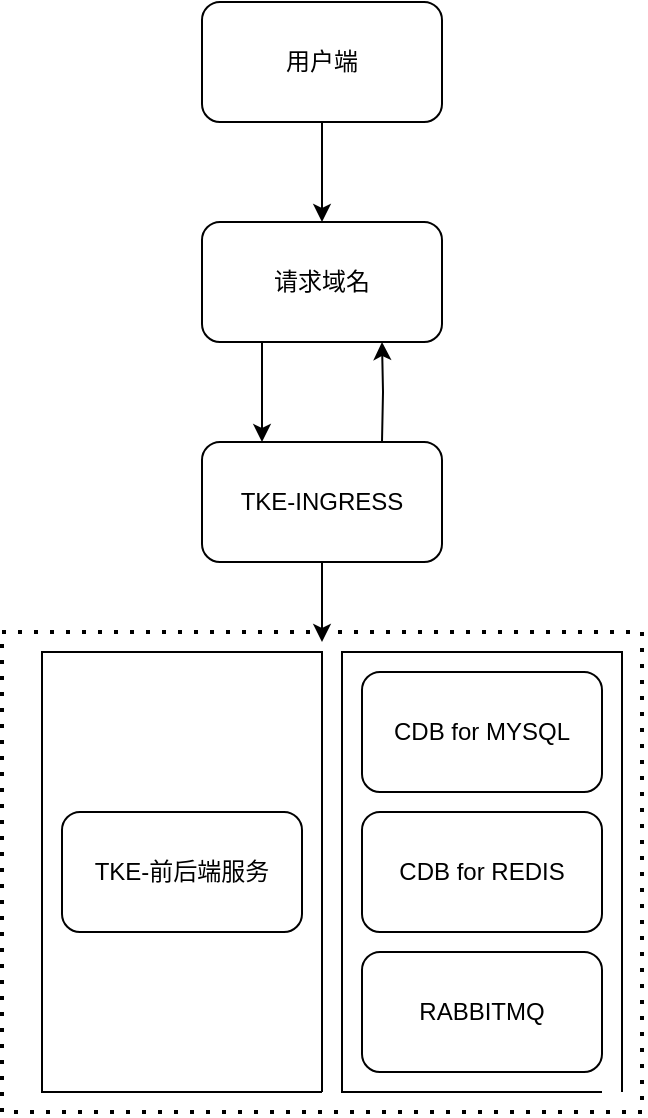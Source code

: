 <mxfile version="20.3.3" type="github">
  <diagram id="JptjXoEkWHTV2VQ5XntC" name="第 1 页">
    <mxGraphModel dx="930" dy="471" grid="1" gridSize="10" guides="1" tooltips="1" connect="1" arrows="1" fold="1" page="1" pageScale="1" pageWidth="827" pageHeight="1169" math="0" shadow="0">
      <root>
        <mxCell id="0" />
        <mxCell id="1" parent="0" />
        <mxCell id="Mqlbh3Q9kYg-rrgHjCD8-1" value="用户端" style="rounded=1;whiteSpace=wrap;html=1;" vertex="1" parent="1">
          <mxGeometry x="340" y="150" width="120" height="60" as="geometry" />
        </mxCell>
        <mxCell id="Mqlbh3Q9kYg-rrgHjCD8-8" style="edgeStyle=orthogonalEdgeStyle;rounded=0;orthogonalLoop=1;jettySize=auto;html=1;exitX=0.25;exitY=1;exitDx=0;exitDy=0;entryX=0.25;entryY=0;entryDx=0;entryDy=0;" edge="1" parent="1" source="Mqlbh3Q9kYg-rrgHjCD8-2">
          <mxGeometry relative="1" as="geometry">
            <mxPoint x="370" y="370" as="targetPoint" />
          </mxGeometry>
        </mxCell>
        <mxCell id="Mqlbh3Q9kYg-rrgHjCD8-2" value="请求域名" style="rounded=1;whiteSpace=wrap;html=1;" vertex="1" parent="1">
          <mxGeometry x="340" y="260" width="120" height="60" as="geometry" />
        </mxCell>
        <mxCell id="Mqlbh3Q9kYg-rrgHjCD8-3" value="" style="endArrow=classic;html=1;rounded=0;entryX=0.5;entryY=0;entryDx=0;entryDy=0;exitX=0.5;exitY=1;exitDx=0;exitDy=0;" edge="1" parent="1" source="Mqlbh3Q9kYg-rrgHjCD8-1" target="Mqlbh3Q9kYg-rrgHjCD8-2">
          <mxGeometry width="50" height="50" relative="1" as="geometry">
            <mxPoint x="390" y="310" as="sourcePoint" />
            <mxPoint x="440" y="260" as="targetPoint" />
          </mxGeometry>
        </mxCell>
        <mxCell id="Mqlbh3Q9kYg-rrgHjCD8-9" style="edgeStyle=orthogonalEdgeStyle;rounded=0;orthogonalLoop=1;jettySize=auto;html=1;exitX=0.75;exitY=0;exitDx=0;exitDy=0;entryX=0.75;entryY=1;entryDx=0;entryDy=0;" edge="1" parent="1" target="Mqlbh3Q9kYg-rrgHjCD8-2">
          <mxGeometry relative="1" as="geometry">
            <mxPoint x="430" y="370" as="sourcePoint" />
          </mxGeometry>
        </mxCell>
        <mxCell id="Mqlbh3Q9kYg-rrgHjCD8-15" style="edgeStyle=orthogonalEdgeStyle;rounded=0;orthogonalLoop=1;jettySize=auto;html=1;exitX=0.5;exitY=1;exitDx=0;exitDy=0;" edge="1" parent="1" source="Mqlbh3Q9kYg-rrgHjCD8-6">
          <mxGeometry relative="1" as="geometry">
            <mxPoint x="400" y="470" as="targetPoint" />
          </mxGeometry>
        </mxCell>
        <mxCell id="Mqlbh3Q9kYg-rrgHjCD8-6" value="TKE-INGRESS" style="rounded=1;whiteSpace=wrap;html=1;" vertex="1" parent="1">
          <mxGeometry x="340" y="370" width="120" height="60" as="geometry" />
        </mxCell>
        <mxCell id="Mqlbh3Q9kYg-rrgHjCD8-10" value="TKE-前后端服务" style="rounded=1;whiteSpace=wrap;html=1;" vertex="1" parent="1">
          <mxGeometry x="270" y="555" width="120" height="60" as="geometry" />
        </mxCell>
        <mxCell id="Mqlbh3Q9kYg-rrgHjCD8-11" value="CDB for MYSQL" style="rounded=1;whiteSpace=wrap;html=1;" vertex="1" parent="1">
          <mxGeometry x="420" y="485" width="120" height="60" as="geometry" />
        </mxCell>
        <mxCell id="Mqlbh3Q9kYg-rrgHjCD8-12" value="CDB for REDIS" style="rounded=1;whiteSpace=wrap;html=1;" vertex="1" parent="1">
          <mxGeometry x="420" y="555" width="120" height="60" as="geometry" />
        </mxCell>
        <mxCell id="Mqlbh3Q9kYg-rrgHjCD8-13" value="RABBITMQ" style="rounded=1;whiteSpace=wrap;html=1;" vertex="1" parent="1">
          <mxGeometry x="420" y="625" width="120" height="60" as="geometry" />
        </mxCell>
        <mxCell id="Mqlbh3Q9kYg-rrgHjCD8-14" value="" style="endArrow=none;dashed=1;html=1;dashPattern=1 3;strokeWidth=2;rounded=0;" edge="1" parent="1">
          <mxGeometry width="50" height="50" relative="1" as="geometry">
            <mxPoint x="560" y="705" as="sourcePoint" />
            <mxPoint x="560" y="705" as="targetPoint" />
            <Array as="points">
              <mxPoint x="240" y="705" />
              <mxPoint x="240" y="465" />
              <mxPoint x="560" y="465" />
            </Array>
          </mxGeometry>
        </mxCell>
        <mxCell id="Mqlbh3Q9kYg-rrgHjCD8-16" value="" style="endArrow=none;html=1;rounded=0;" edge="1" parent="1">
          <mxGeometry width="50" height="50" relative="1" as="geometry">
            <mxPoint x="540" y="695" as="sourcePoint" />
            <mxPoint x="550" y="695" as="targetPoint" />
            <Array as="points">
              <mxPoint x="410" y="695" />
              <mxPoint x="410" y="475" />
              <mxPoint x="550" y="475" />
            </Array>
          </mxGeometry>
        </mxCell>
        <mxCell id="Mqlbh3Q9kYg-rrgHjCD8-17" value="" style="endArrow=none;html=1;rounded=0;" edge="1" parent="1">
          <mxGeometry width="50" height="50" relative="1" as="geometry">
            <mxPoint x="400" y="695" as="sourcePoint" />
            <mxPoint x="400" y="695" as="targetPoint" />
            <Array as="points">
              <mxPoint x="260" y="695" />
              <mxPoint x="260" y="475" />
              <mxPoint x="400" y="475" />
            </Array>
          </mxGeometry>
        </mxCell>
      </root>
    </mxGraphModel>
  </diagram>
</mxfile>
